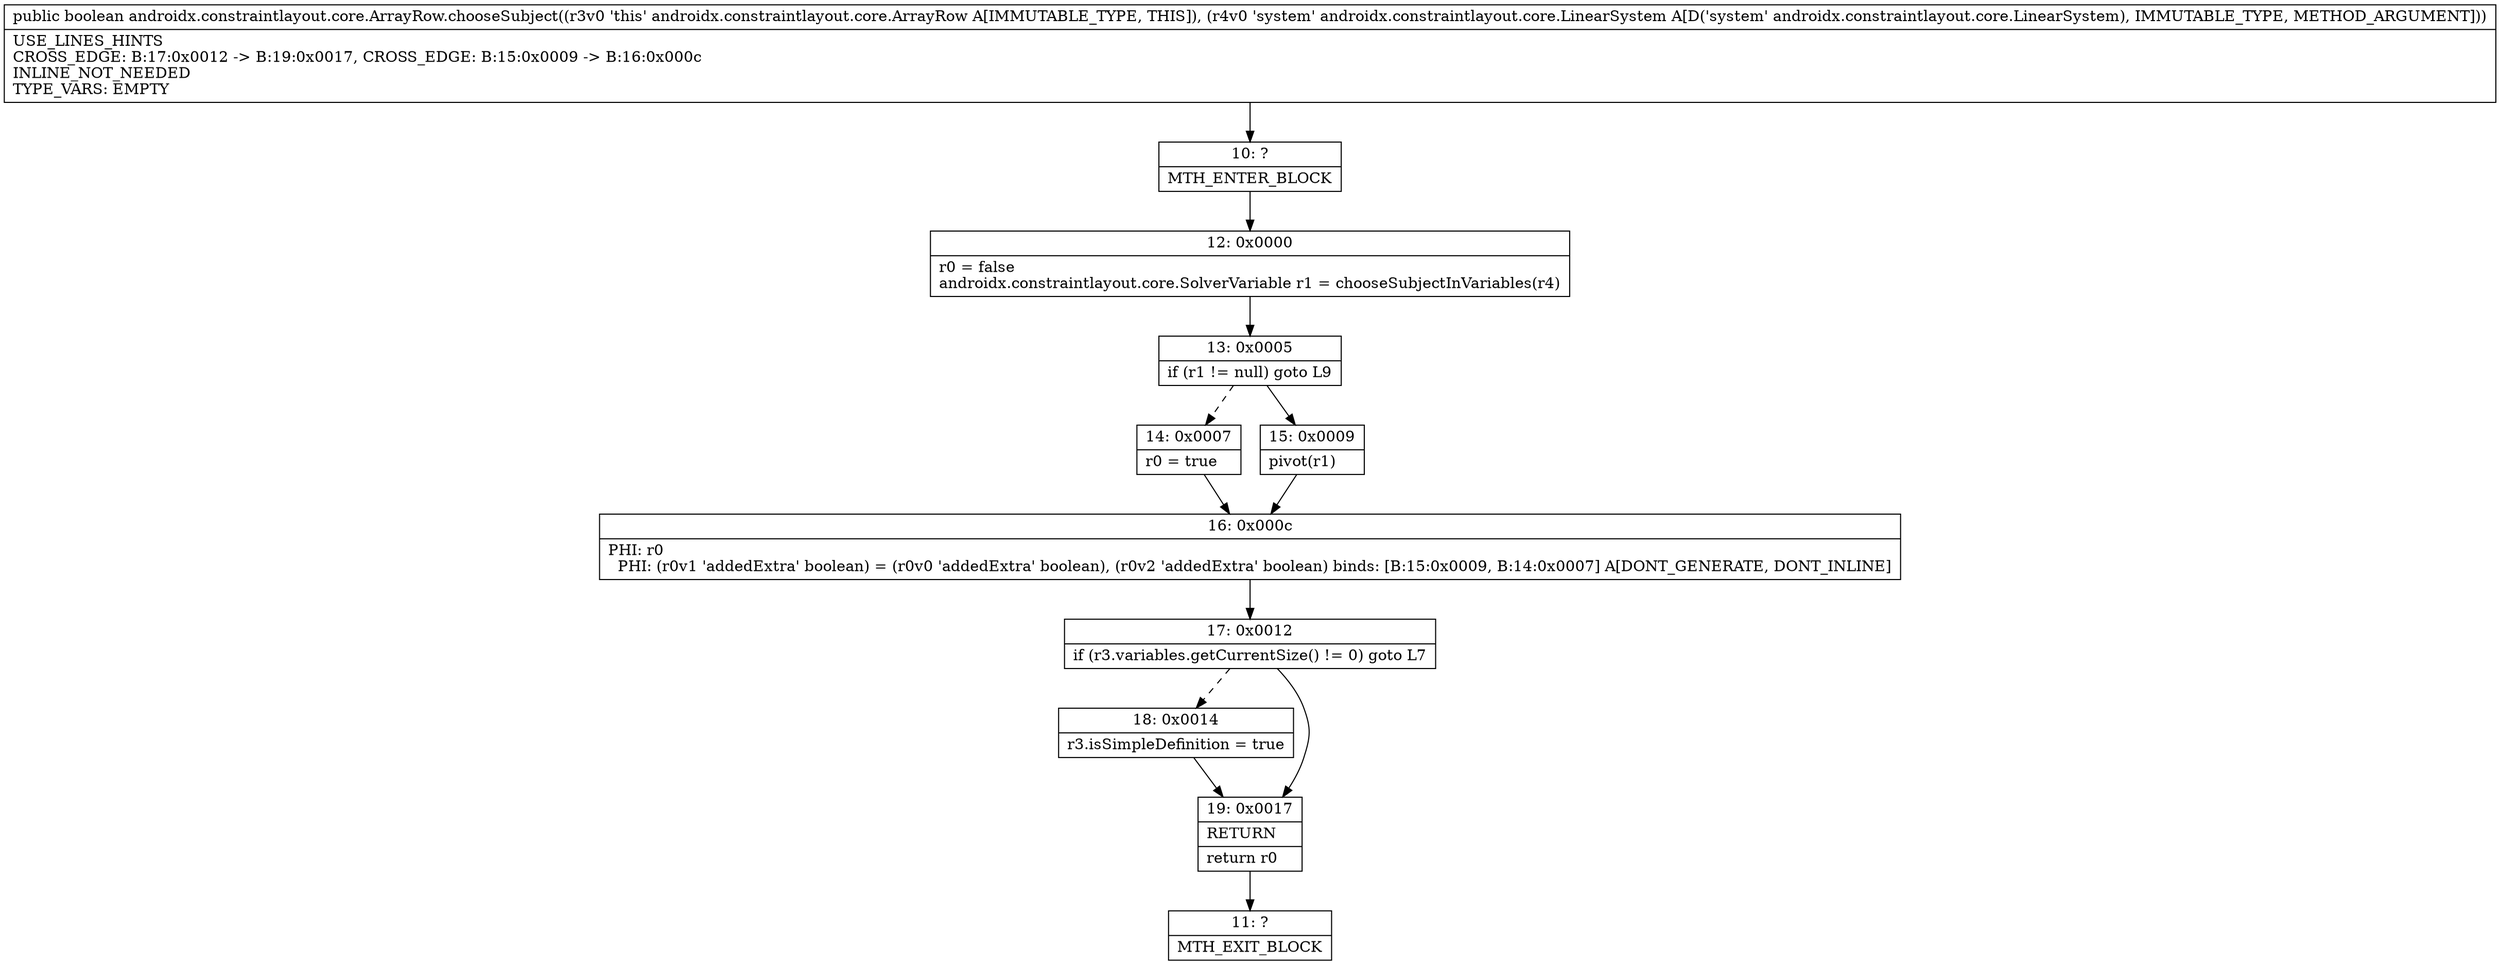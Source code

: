 digraph "CFG forandroidx.constraintlayout.core.ArrayRow.chooseSubject(Landroidx\/constraintlayout\/core\/LinearSystem;)Z" {
Node_10 [shape=record,label="{10\:\ ?|MTH_ENTER_BLOCK\l}"];
Node_12 [shape=record,label="{12\:\ 0x0000|r0 = false\landroidx.constraintlayout.core.SolverVariable r1 = chooseSubjectInVariables(r4)\l}"];
Node_13 [shape=record,label="{13\:\ 0x0005|if (r1 != null) goto L9\l}"];
Node_14 [shape=record,label="{14\:\ 0x0007|r0 = true\l}"];
Node_16 [shape=record,label="{16\:\ 0x000c|PHI: r0 \l  PHI: (r0v1 'addedExtra' boolean) = (r0v0 'addedExtra' boolean), (r0v2 'addedExtra' boolean) binds: [B:15:0x0009, B:14:0x0007] A[DONT_GENERATE, DONT_INLINE]\l}"];
Node_17 [shape=record,label="{17\:\ 0x0012|if (r3.variables.getCurrentSize() != 0) goto L7\l}"];
Node_18 [shape=record,label="{18\:\ 0x0014|r3.isSimpleDefinition = true\l}"];
Node_19 [shape=record,label="{19\:\ 0x0017|RETURN\l|return r0\l}"];
Node_11 [shape=record,label="{11\:\ ?|MTH_EXIT_BLOCK\l}"];
Node_15 [shape=record,label="{15\:\ 0x0009|pivot(r1)\l}"];
MethodNode[shape=record,label="{public boolean androidx.constraintlayout.core.ArrayRow.chooseSubject((r3v0 'this' androidx.constraintlayout.core.ArrayRow A[IMMUTABLE_TYPE, THIS]), (r4v0 'system' androidx.constraintlayout.core.LinearSystem A[D('system' androidx.constraintlayout.core.LinearSystem), IMMUTABLE_TYPE, METHOD_ARGUMENT]))  | USE_LINES_HINTS\lCROSS_EDGE: B:17:0x0012 \-\> B:19:0x0017, CROSS_EDGE: B:15:0x0009 \-\> B:16:0x000c\lINLINE_NOT_NEEDED\lTYPE_VARS: EMPTY\l}"];
MethodNode -> Node_10;Node_10 -> Node_12;
Node_12 -> Node_13;
Node_13 -> Node_14[style=dashed];
Node_13 -> Node_15;
Node_14 -> Node_16;
Node_16 -> Node_17;
Node_17 -> Node_18[style=dashed];
Node_17 -> Node_19;
Node_18 -> Node_19;
Node_19 -> Node_11;
Node_15 -> Node_16;
}

